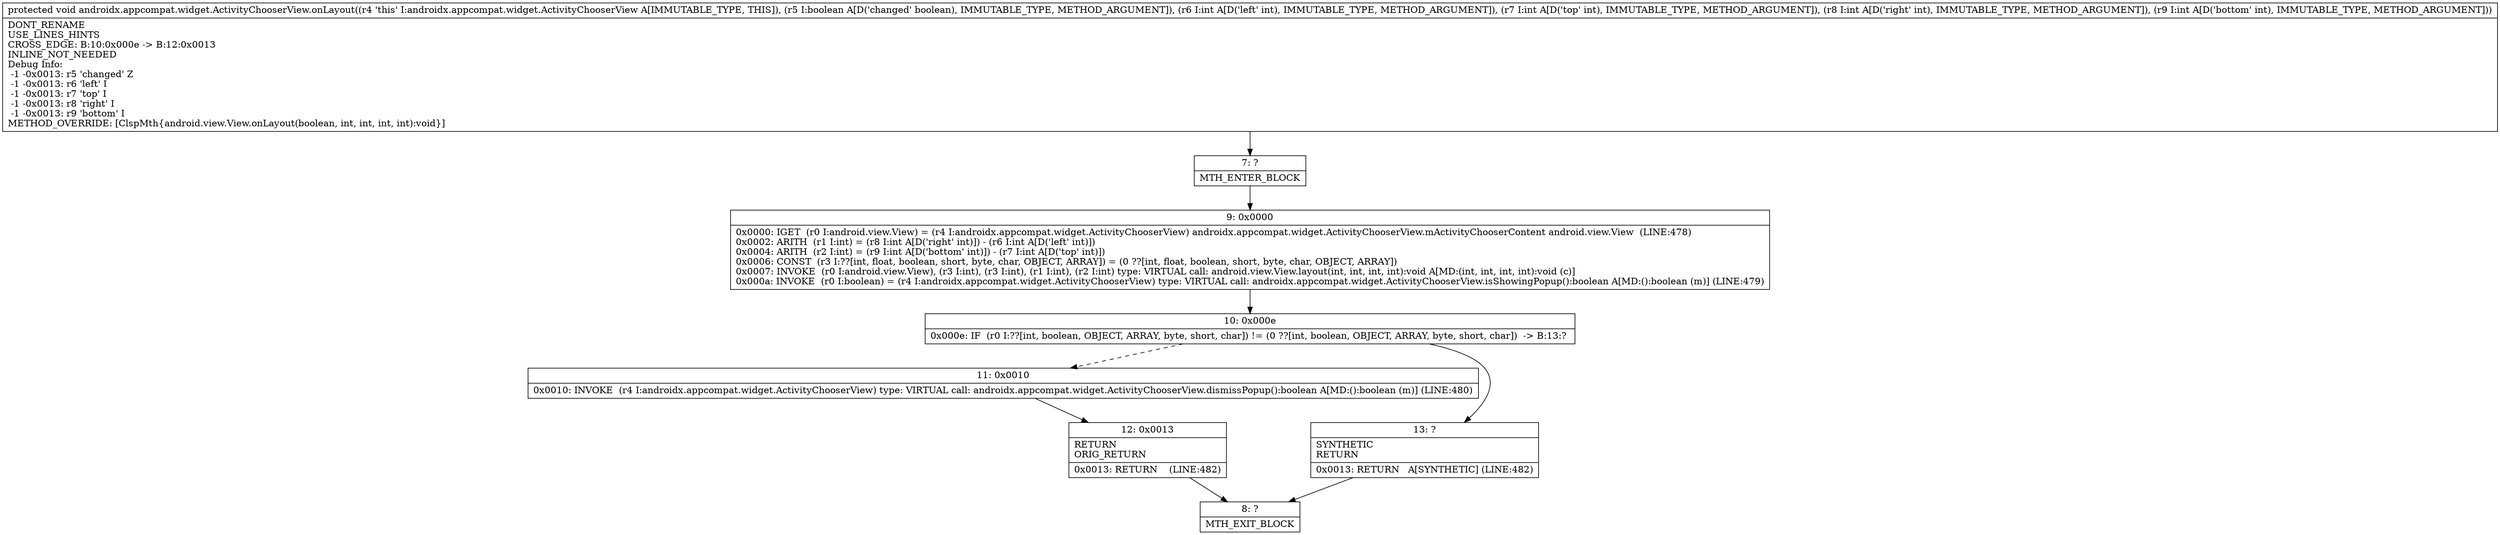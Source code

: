 digraph "CFG forandroidx.appcompat.widget.ActivityChooserView.onLayout(ZIIII)V" {
Node_7 [shape=record,label="{7\:\ ?|MTH_ENTER_BLOCK\l}"];
Node_9 [shape=record,label="{9\:\ 0x0000|0x0000: IGET  (r0 I:android.view.View) = (r4 I:androidx.appcompat.widget.ActivityChooserView) androidx.appcompat.widget.ActivityChooserView.mActivityChooserContent android.view.View  (LINE:478)\l0x0002: ARITH  (r1 I:int) = (r8 I:int A[D('right' int)]) \- (r6 I:int A[D('left' int)]) \l0x0004: ARITH  (r2 I:int) = (r9 I:int A[D('bottom' int)]) \- (r7 I:int A[D('top' int)]) \l0x0006: CONST  (r3 I:??[int, float, boolean, short, byte, char, OBJECT, ARRAY]) = (0 ??[int, float, boolean, short, byte, char, OBJECT, ARRAY]) \l0x0007: INVOKE  (r0 I:android.view.View), (r3 I:int), (r3 I:int), (r1 I:int), (r2 I:int) type: VIRTUAL call: android.view.View.layout(int, int, int, int):void A[MD:(int, int, int, int):void (c)]\l0x000a: INVOKE  (r0 I:boolean) = (r4 I:androidx.appcompat.widget.ActivityChooserView) type: VIRTUAL call: androidx.appcompat.widget.ActivityChooserView.isShowingPopup():boolean A[MD:():boolean (m)] (LINE:479)\l}"];
Node_10 [shape=record,label="{10\:\ 0x000e|0x000e: IF  (r0 I:??[int, boolean, OBJECT, ARRAY, byte, short, char]) != (0 ??[int, boolean, OBJECT, ARRAY, byte, short, char])  \-\> B:13:? \l}"];
Node_11 [shape=record,label="{11\:\ 0x0010|0x0010: INVOKE  (r4 I:androidx.appcompat.widget.ActivityChooserView) type: VIRTUAL call: androidx.appcompat.widget.ActivityChooserView.dismissPopup():boolean A[MD:():boolean (m)] (LINE:480)\l}"];
Node_12 [shape=record,label="{12\:\ 0x0013|RETURN\lORIG_RETURN\l|0x0013: RETURN    (LINE:482)\l}"];
Node_8 [shape=record,label="{8\:\ ?|MTH_EXIT_BLOCK\l}"];
Node_13 [shape=record,label="{13\:\ ?|SYNTHETIC\lRETURN\l|0x0013: RETURN   A[SYNTHETIC] (LINE:482)\l}"];
MethodNode[shape=record,label="{protected void androidx.appcompat.widget.ActivityChooserView.onLayout((r4 'this' I:androidx.appcompat.widget.ActivityChooserView A[IMMUTABLE_TYPE, THIS]), (r5 I:boolean A[D('changed' boolean), IMMUTABLE_TYPE, METHOD_ARGUMENT]), (r6 I:int A[D('left' int), IMMUTABLE_TYPE, METHOD_ARGUMENT]), (r7 I:int A[D('top' int), IMMUTABLE_TYPE, METHOD_ARGUMENT]), (r8 I:int A[D('right' int), IMMUTABLE_TYPE, METHOD_ARGUMENT]), (r9 I:int A[D('bottom' int), IMMUTABLE_TYPE, METHOD_ARGUMENT]))  | DONT_RENAME\lUSE_LINES_HINTS\lCROSS_EDGE: B:10:0x000e \-\> B:12:0x0013\lINLINE_NOT_NEEDED\lDebug Info:\l  \-1 \-0x0013: r5 'changed' Z\l  \-1 \-0x0013: r6 'left' I\l  \-1 \-0x0013: r7 'top' I\l  \-1 \-0x0013: r8 'right' I\l  \-1 \-0x0013: r9 'bottom' I\lMETHOD_OVERRIDE: [ClspMth\{android.view.View.onLayout(boolean, int, int, int, int):void\}]\l}"];
MethodNode -> Node_7;Node_7 -> Node_9;
Node_9 -> Node_10;
Node_10 -> Node_11[style=dashed];
Node_10 -> Node_13;
Node_11 -> Node_12;
Node_12 -> Node_8;
Node_13 -> Node_8;
}

